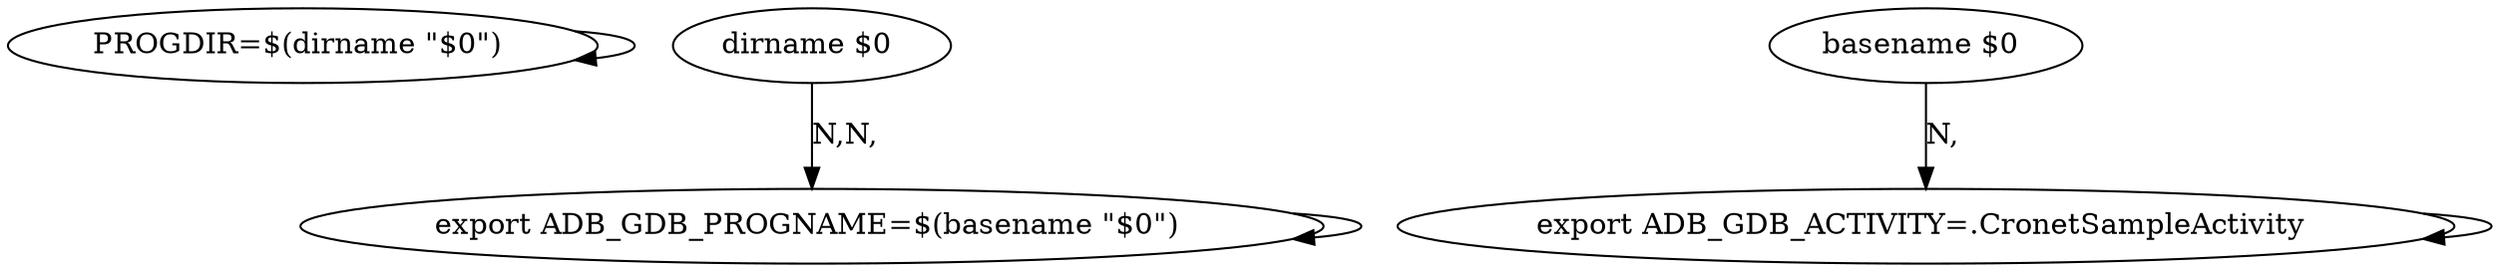 digraph {
0 [label="PROGDIR=$(dirname \"$0\") "];
0 -> 0
2 [label="dirname $0 "];
2 -> 4 [label="N,N,"];
4 [label="export ADB_GDB_PROGNAME=$(basename \"$0\") "];
4 -> 4
6 [label="basename $0 "];
6 -> 8 [label="N,"];
8 [label="export ADB_GDB_ACTIVITY=.CronetSampleActivity "];
8 -> 8
}
